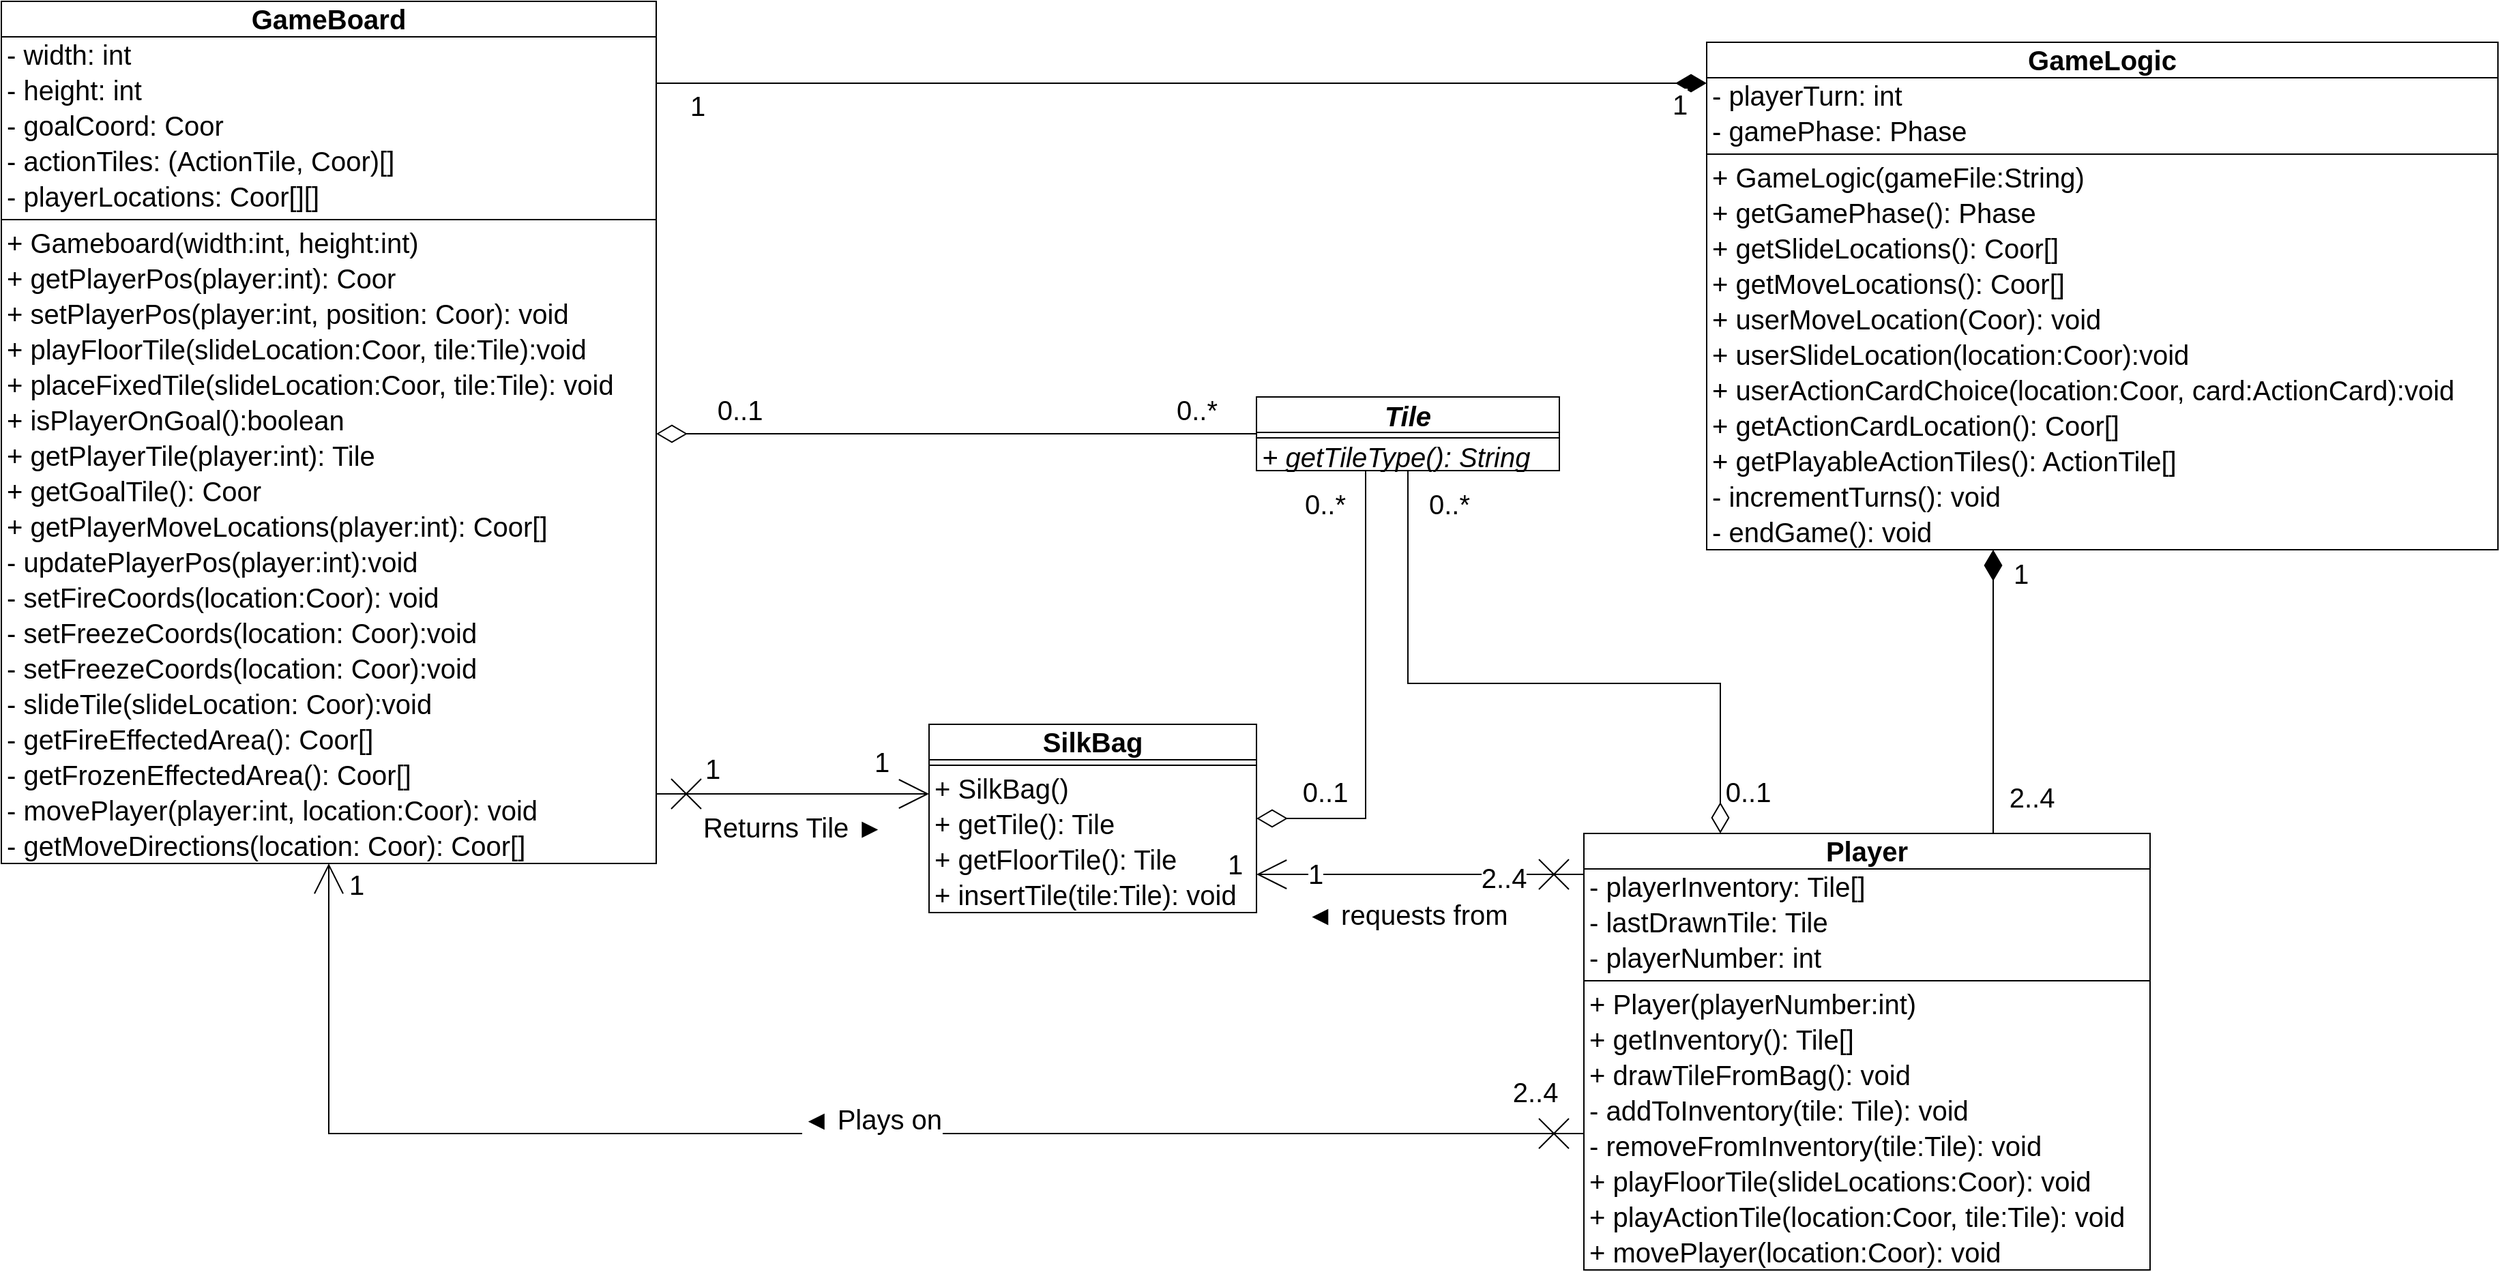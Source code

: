 <mxfile version="13.8.6" type="github">
  <diagram id="hc9EMMiAokFVV4D4Sd0b" name="Page-1">
    <mxGraphModel dx="868" dy="479" grid="1" gridSize="10" guides="1" tooltips="1" connect="1" arrows="1" fold="1" page="1" pageScale="1" pageWidth="827" pageHeight="1169" math="0" shadow="0">
      <root>
        <mxCell id="0" />
        <mxCell id="1" parent="0" />
        <mxCell id="r6h-WWT1z0xAQhpsZW0J-263" style="edgeStyle=elbowEdgeStyle;rounded=0;orthogonalLoop=1;jettySize=auto;html=1;startSize=20;endSize=20;elbow=vertical;endArrow=none;endFill=0;startArrow=diamondThin;startFill=1;fontSize=20;spacing=0;spacingBottom=0;spacingTop=-3;verticalAlign=middle;" parent="1" source="r6h-WWT1z0xAQhpsZW0J-2" target="r6h-WWT1z0xAQhpsZW0J-160" edge="1">
          <mxGeometry relative="1" as="geometry">
            <Array as="points">
              <mxPoint x="1410" y="90" />
            </Array>
          </mxGeometry>
        </mxCell>
        <mxCell id="r6h-WWT1z0xAQhpsZW0J-264" value="1" style="edgeLabel;html=1;align=center;verticalAlign=middle;resizable=0;points=[];fontSize=20;spacing=0;spacingBottom=0;spacingTop=-3;" parent="r6h-WWT1z0xAQhpsZW0J-263" vertex="1" connectable="0">
          <mxGeometry x="-0.637" y="-1" relative="1" as="geometry">
            <mxPoint x="120" y="17.67" as="offset" />
          </mxGeometry>
        </mxCell>
        <mxCell id="r6h-WWT1z0xAQhpsZW0J-265" value="1" style="edgeLabel;html=1;align=center;verticalAlign=middle;resizable=0;points=[];fontSize=20;spacing=0;spacingBottom=0;spacingTop=-3;" parent="r6h-WWT1z0xAQhpsZW0J-263" vertex="1" connectable="0">
          <mxGeometry x="0.689" y="2" relative="1" as="geometry">
            <mxPoint x="-90" y="15.5" as="offset" />
          </mxGeometry>
        </mxCell>
        <mxCell id="r6h-WWT1z0xAQhpsZW0J-374" style="edgeStyle=elbowEdgeStyle;rounded=0;orthogonalLoop=1;jettySize=auto;html=1;startArrow=diamondThin;startFill=1;startSize=20;endArrow=none;endFill=0;endSize=20;strokeWidth=1;fontSize=20;spacing=0;spacingBottom=0;spacingTop=-3;verticalAlign=middle;" parent="1" source="r6h-WWT1z0xAQhpsZW0J-2" target="r6h-WWT1z0xAQhpsZW0J-246" edge="1">
          <mxGeometry relative="1" as="geometry">
            <Array as="points">
              <mxPoint x="2040" y="580" />
            </Array>
          </mxGeometry>
        </mxCell>
        <mxCell id="r6h-WWT1z0xAQhpsZW0J-375" value="2..4" style="edgeLabel;html=1;align=center;verticalAlign=middle;resizable=0;points=[];fontSize=20;spacing=0;spacingBottom=0;spacingTop=-3;" parent="r6h-WWT1z0xAQhpsZW0J-374" vertex="1" connectable="0">
          <mxGeometry x="0.779" y="1" relative="1" as="geometry">
            <mxPoint x="29" y="41.33" as="offset" />
          </mxGeometry>
        </mxCell>
        <mxCell id="r6h-WWT1z0xAQhpsZW0J-376" value="1" style="edgeLabel;html=1;align=center;verticalAlign=middle;resizable=0;points=[];fontSize=20;spacing=0;spacingBottom=0;spacingTop=-3;" parent="r6h-WWT1z0xAQhpsZW0J-374" vertex="1" connectable="0">
          <mxGeometry x="-0.912" y="3" relative="1" as="geometry">
            <mxPoint x="17" y="9.43" as="offset" />
          </mxGeometry>
        </mxCell>
        <mxCell id="r6h-WWT1z0xAQhpsZW0J-383" value="2..4" style="edgeLabel;html=1;align=center;verticalAlign=middle;resizable=0;points=[];fontSize=20;" parent="r6h-WWT1z0xAQhpsZW0J-374" vertex="1" connectable="0">
          <mxGeometry x="0.742" y="3" relative="1" as="geometry">
            <mxPoint x="25" as="offset" />
          </mxGeometry>
        </mxCell>
        <mxCell id="r6h-WWT1z0xAQhpsZW0J-2" value="GameLogic" style="swimlane;fontStyle=1;align=center;verticalAlign=middle;childLayout=stackLayout;horizontal=1;startSize=26;horizontalStack=0;resizeParent=1;resizeParentMax=0;resizeLast=0;collapsible=1;marginBottom=0;fontSize=20;spacing=0;spacingBottom=0;spacingTop=-3;" parent="1" vertex="1">
          <mxGeometry x="1830" y="60" width="580" height="372" as="geometry" />
        </mxCell>
        <mxCell id="r6h-WWT1z0xAQhpsZW0J-8" value="- playerTurn: int" style="text;strokeColor=none;fillColor=none;align=left;verticalAlign=middle;spacingLeft=4;spacingRight=4;overflow=hidden;rotatable=0;points=[[0,0.5],[1,0.5]];portConstraint=eastwest;fontSize=20;spacing=0;spacingBottom=0;spacingTop=-3;" parent="r6h-WWT1z0xAQhpsZW0J-2" vertex="1">
          <mxGeometry y="26" width="580" height="26" as="geometry" />
        </mxCell>
        <mxCell id="r6h-WWT1z0xAQhpsZW0J-304" value="- gamePhase: Phase " style="text;strokeColor=none;fillColor=none;align=left;verticalAlign=middle;spacingLeft=4;spacingRight=4;overflow=hidden;rotatable=0;points=[[0,0.5],[1,0.5]];portConstraint=eastwest;fontSize=20;spacing=0;spacingBottom=0;spacingTop=-3;" parent="r6h-WWT1z0xAQhpsZW0J-2" vertex="1">
          <mxGeometry y="52" width="580" height="26" as="geometry" />
        </mxCell>
        <mxCell id="r6h-WWT1z0xAQhpsZW0J-3" value="" style="line;strokeWidth=1;fillColor=none;align=left;verticalAlign=middle;spacingTop=-3;spacingLeft=3;spacingRight=3;rotatable=0;labelPosition=right;points=[];portConstraint=eastwest;fontSize=20;spacing=0;spacingBottom=0;" parent="r6h-WWT1z0xAQhpsZW0J-2" vertex="1">
          <mxGeometry y="78" width="580" height="8" as="geometry" />
        </mxCell>
        <mxCell id="r6h-WWT1z0xAQhpsZW0J-4" value="+ GameLogic(gameFile:String)" style="text;strokeColor=none;fillColor=none;align=left;verticalAlign=middle;spacingLeft=4;spacingRight=4;overflow=hidden;rotatable=0;points=[[0,0.5],[1,0.5]];portConstraint=eastwest;fontSize=20;spacing=0;spacingBottom=0;spacingTop=-3;" parent="r6h-WWT1z0xAQhpsZW0J-2" vertex="1">
          <mxGeometry y="86" width="580" height="26" as="geometry" />
        </mxCell>
        <mxCell id="r6h-WWT1z0xAQhpsZW0J-12" value="+ getGamePhase(): Phase" style="text;strokeColor=none;fillColor=none;align=left;verticalAlign=middle;spacingLeft=4;spacingRight=4;overflow=hidden;rotatable=0;points=[[0,0.5],[1,0.5]];portConstraint=eastwest;fontSize=20;spacing=0;spacingBottom=0;spacingTop=-3;" parent="r6h-WWT1z0xAQhpsZW0J-2" vertex="1">
          <mxGeometry y="112" width="580" height="26" as="geometry" />
        </mxCell>
        <mxCell id="r6h-WWT1z0xAQhpsZW0J-313" value="+ getSlideLocations(): Coor[]" style="text;strokeColor=none;fillColor=none;align=left;verticalAlign=middle;spacingLeft=4;spacingRight=4;overflow=hidden;rotatable=0;points=[[0,0.5],[1,0.5]];portConstraint=eastwest;fontSize=20;spacing=0;spacingBottom=0;spacingTop=-3;" parent="r6h-WWT1z0xAQhpsZW0J-2" vertex="1">
          <mxGeometry y="138" width="580" height="26" as="geometry" />
        </mxCell>
        <mxCell id="r6h-WWT1z0xAQhpsZW0J-312" value="+ getMoveLocations(): Coor[]" style="text;strokeColor=none;fillColor=none;align=left;verticalAlign=middle;spacingLeft=4;spacingRight=4;overflow=hidden;rotatable=0;points=[[0,0.5],[1,0.5]];portConstraint=eastwest;fontSize=20;spacing=0;spacingBottom=0;spacingTop=-3;" parent="r6h-WWT1z0xAQhpsZW0J-2" vertex="1">
          <mxGeometry y="164" width="580" height="26" as="geometry" />
        </mxCell>
        <mxCell id="r6h-WWT1z0xAQhpsZW0J-315" value="+ userMoveLocation(Coor): void" style="text;strokeColor=none;fillColor=none;align=left;verticalAlign=middle;spacingLeft=4;spacingRight=4;overflow=hidden;rotatable=0;points=[[0,0.5],[1,0.5]];portConstraint=eastwest;fontSize=20;spacing=0;spacingBottom=0;spacingTop=-3;" parent="r6h-WWT1z0xAQhpsZW0J-2" vertex="1">
          <mxGeometry y="190" width="580" height="26" as="geometry" />
        </mxCell>
        <mxCell id="uKZlA5nsA1Sk63bsIkFM-3" value="+ userSlideLocation(location:Coor):void" style="text;strokeColor=none;fillColor=none;align=left;verticalAlign=middle;spacingLeft=4;spacingRight=4;overflow=hidden;rotatable=0;points=[[0,0.5],[1,0.5]];portConstraint=eastwest;fontSize=20;spacing=0;spacingBottom=0;spacingTop=-3;" vertex="1" parent="r6h-WWT1z0xAQhpsZW0J-2">
          <mxGeometry y="216" width="580" height="26" as="geometry" />
        </mxCell>
        <mxCell id="uKZlA5nsA1Sk63bsIkFM-4" value="+ userActionCardChoice(location:Coor, card:ActionCard):void" style="text;strokeColor=none;fillColor=none;align=left;verticalAlign=middle;spacingLeft=4;spacingRight=4;overflow=hidden;rotatable=0;points=[[0,0.5],[1,0.5]];portConstraint=eastwest;fontSize=20;spacing=0;spacingBottom=0;spacingTop=-3;" vertex="1" parent="r6h-WWT1z0xAQhpsZW0J-2">
          <mxGeometry y="242" width="580" height="26" as="geometry" />
        </mxCell>
        <mxCell id="r6h-WWT1z0xAQhpsZW0J-314" value="+ getActionCardLocation(): Coor[]" style="text;strokeColor=none;fillColor=none;align=left;verticalAlign=middle;spacingLeft=4;spacingRight=4;overflow=hidden;rotatable=0;points=[[0,0.5],[1,0.5]];portConstraint=eastwest;fontSize=20;spacing=0;spacingBottom=0;spacingTop=-3;" parent="r6h-WWT1z0xAQhpsZW0J-2" vertex="1">
          <mxGeometry y="268" width="580" height="26" as="geometry" />
        </mxCell>
        <mxCell id="r6h-WWT1z0xAQhpsZW0J-10" value="+ getPlayableActionTiles(): ActionTile[]" style="text;strokeColor=none;fillColor=none;align=left;verticalAlign=middle;spacingLeft=4;spacingRight=4;overflow=hidden;rotatable=0;points=[[0,0.5],[1,0.5]];portConstraint=eastwest;fontSize=20;spacing=0;spacingBottom=0;spacingTop=-3;" parent="r6h-WWT1z0xAQhpsZW0J-2" vertex="1">
          <mxGeometry y="294" width="580" height="26" as="geometry" />
        </mxCell>
        <mxCell id="r6h-WWT1z0xAQhpsZW0J-5" value="- incrementTurns(): void" style="text;strokeColor=none;fillColor=none;align=left;verticalAlign=middle;spacingLeft=4;spacingRight=4;overflow=hidden;rotatable=0;points=[[0,0.5],[1,0.5]];portConstraint=eastwest;fontSize=20;spacing=0;spacingBottom=0;spacingTop=-3;" parent="r6h-WWT1z0xAQhpsZW0J-2" vertex="1">
          <mxGeometry y="320" width="580" height="26" as="geometry" />
        </mxCell>
        <mxCell id="r6h-WWT1z0xAQhpsZW0J-13" value="- endGame(): void" style="text;strokeColor=none;fillColor=none;align=left;verticalAlign=middle;spacingLeft=4;spacingRight=4;overflow=hidden;rotatable=0;points=[[0,0.5],[1,0.5]];portConstraint=eastwest;fontSize=20;spacing=0;spacingBottom=0;spacingTop=-3;" parent="r6h-WWT1z0xAQhpsZW0J-2" vertex="1">
          <mxGeometry y="346" width="580" height="26" as="geometry" />
        </mxCell>
        <mxCell id="r6h-WWT1z0xAQhpsZW0J-320" style="edgeStyle=elbowEdgeStyle;rounded=0;orthogonalLoop=1;jettySize=auto;html=1;startArrow=diamondThin;startFill=0;startSize=20;endArrow=none;endFill=0;endSize=20;fontSize=20;spacing=0;spacingBottom=0;spacingTop=-3;verticalAlign=middle;" parent="1" source="r6h-WWT1z0xAQhpsZW0J-14" target="r6h-WWT1z0xAQhpsZW0J-26" edge="1">
          <mxGeometry relative="1" as="geometry">
            <Array as="points">
              <mxPoint x="1580" y="400" />
            </Array>
          </mxGeometry>
        </mxCell>
        <mxCell id="r6h-WWT1z0xAQhpsZW0J-362" value="0..*" style="edgeLabel;html=1;align=center;verticalAlign=middle;resizable=0;points=[];fontSize=20;spacing=0;spacingBottom=0;spacingTop=-3;" parent="r6h-WWT1z0xAQhpsZW0J-320" vertex="1" connectable="0">
          <mxGeometry x="0.752" y="-3" relative="1" as="geometry">
            <mxPoint x="-33" y="-16.14" as="offset" />
          </mxGeometry>
        </mxCell>
        <mxCell id="r6h-WWT1z0xAQhpsZW0J-363" value="0..1" style="edgeLabel;html=1;align=center;verticalAlign=middle;resizable=0;points=[];fontSize=20;spacing=0;spacingBottom=0;spacingTop=-3;" parent="r6h-WWT1z0xAQhpsZW0J-320" vertex="1" connectable="0">
          <mxGeometry x="-0.771" y="3" relative="1" as="geometry">
            <mxPoint x="11.43" y="-16.0" as="offset" />
          </mxGeometry>
        </mxCell>
        <mxCell id="r6h-WWT1z0xAQhpsZW0J-14" value="SilkBag" style="swimlane;fontStyle=1;align=center;verticalAlign=middle;childLayout=stackLayout;horizontal=1;startSize=26;horizontalStack=0;resizeParent=1;resizeParentMax=0;resizeLast=0;collapsible=1;marginBottom=0;fontSize=20;spacing=0;spacingBottom=0;spacingTop=-3;" parent="1" vertex="1">
          <mxGeometry x="1260" y="560" width="240" height="138" as="geometry" />
        </mxCell>
        <mxCell id="r6h-WWT1z0xAQhpsZW0J-18" value="" style="line;strokeWidth=1;fillColor=none;align=left;verticalAlign=middle;spacingTop=-3;spacingLeft=3;spacingRight=3;rotatable=0;labelPosition=right;points=[];portConstraint=eastwest;fontSize=20;spacing=0;spacingBottom=0;" parent="r6h-WWT1z0xAQhpsZW0J-14" vertex="1">
          <mxGeometry y="26" width="240" height="8" as="geometry" />
        </mxCell>
        <mxCell id="r6h-WWT1z0xAQhpsZW0J-19" value="+ SilkBag()" style="text;strokeColor=none;fillColor=none;align=left;verticalAlign=middle;spacingLeft=4;spacingRight=4;overflow=hidden;rotatable=0;points=[[0,0.5],[1,0.5]];portConstraint=eastwest;fontSize=20;spacing=0;spacingBottom=0;spacingTop=-3;" parent="r6h-WWT1z0xAQhpsZW0J-14" vertex="1">
          <mxGeometry y="34" width="240" height="26" as="geometry" />
        </mxCell>
        <mxCell id="r6h-WWT1z0xAQhpsZW0J-21" value="+ getTile(): Tile" style="text;strokeColor=none;fillColor=none;align=left;verticalAlign=middle;spacingLeft=4;spacingRight=4;overflow=hidden;rotatable=0;points=[[0,0.5],[1,0.5]];portConstraint=eastwest;fontSize=20;spacing=0;spacingBottom=0;spacingTop=-3;" parent="r6h-WWT1z0xAQhpsZW0J-14" vertex="1">
          <mxGeometry y="60" width="240" height="26" as="geometry" />
        </mxCell>
        <mxCell id="r6h-WWT1z0xAQhpsZW0J-317" value="+ getFloorTile(): Tile" style="text;strokeColor=none;fillColor=none;align=left;verticalAlign=middle;spacingLeft=4;spacingRight=4;overflow=hidden;rotatable=0;points=[[0,0.5],[1,0.5]];portConstraint=eastwest;fontSize=20;spacing=0;spacingBottom=0;spacingTop=-3;" parent="r6h-WWT1z0xAQhpsZW0J-14" vertex="1">
          <mxGeometry y="86" width="240" height="26" as="geometry" />
        </mxCell>
        <mxCell id="r6h-WWT1z0xAQhpsZW0J-319" value="+ insertTile(tile:Tile): void" style="text;strokeColor=none;fillColor=none;align=left;verticalAlign=middle;spacingLeft=4;spacingRight=4;overflow=hidden;rotatable=0;points=[[0,0.5],[1,0.5]];portConstraint=eastwest;fontSize=20;spacing=0;spacingBottom=0;spacingTop=-3;" parent="r6h-WWT1z0xAQhpsZW0J-14" vertex="1">
          <mxGeometry y="112" width="240" height="26" as="geometry" />
        </mxCell>
        <mxCell id="r6h-WWT1z0xAQhpsZW0J-283" style="edgeStyle=elbowEdgeStyle;rounded=0;orthogonalLoop=1;jettySize=auto;html=1;startArrow=cross;startFill=0;startSize=20;endArrow=open;endFill=0;endSize=20;elbow=vertical;fontSize=20;spacing=0;spacingBottom=0;spacingTop=-3;verticalAlign=middle;" parent="1" source="r6h-WWT1z0xAQhpsZW0J-160" target="r6h-WWT1z0xAQhpsZW0J-14" edge="1">
          <mxGeometry relative="1" as="geometry" />
        </mxCell>
        <mxCell id="r6h-WWT1z0xAQhpsZW0J-285" value="1" style="edgeLabel;html=1;align=center;verticalAlign=middle;resizable=0;points=[];fontSize=20;spacing=0;spacingBottom=0;spacingTop=-3;" parent="r6h-WWT1z0xAQhpsZW0J-283" vertex="1" connectable="0">
          <mxGeometry x="0.894" relative="1" as="geometry">
            <mxPoint x="-24.71" y="-22.65" as="offset" />
          </mxGeometry>
        </mxCell>
        <mxCell id="r6h-WWT1z0xAQhpsZW0J-286" value="Returns Tile ►" style="edgeLabel;html=1;align=center;verticalAlign=middle;resizable=0;points=[];fontSize=20;spacing=0;spacingBottom=0;spacingTop=-3;" parent="r6h-WWT1z0xAQhpsZW0J-283" vertex="1" connectable="0">
          <mxGeometry x="-0.269" y="3" relative="1" as="geometry">
            <mxPoint x="27.14" y="28.43" as="offset" />
          </mxGeometry>
        </mxCell>
        <mxCell id="r6h-WWT1z0xAQhpsZW0J-368" value="1" style="edgeLabel;html=1;align=center;verticalAlign=middle;resizable=0;points=[];fontSize=20;spacing=0;spacingBottom=0;spacingTop=-3;" parent="r6h-WWT1z0xAQhpsZW0J-283" vertex="1" connectable="0">
          <mxGeometry x="-0.731" y="7" relative="1" as="geometry">
            <mxPoint x="13.33" y="-10.67" as="offset" />
          </mxGeometry>
        </mxCell>
        <mxCell id="r6h-WWT1z0xAQhpsZW0J-160" value="GameBoard" style="swimlane;fontStyle=1;align=center;verticalAlign=middle;childLayout=stackLayout;horizontal=1;startSize=26;horizontalStack=0;resizeParent=1;resizeParentMax=0;resizeLast=0;collapsible=1;marginBottom=0;fontSize=20;spacing=0;spacingBottom=0;spacingTop=-3;" parent="1" vertex="1">
          <mxGeometry x="580" y="30" width="480" height="632" as="geometry" />
        </mxCell>
        <mxCell id="r6h-WWT1z0xAQhpsZW0J-161" value="- width: int" style="text;strokeColor=none;fillColor=none;align=left;verticalAlign=middle;spacingLeft=4;spacingRight=4;overflow=hidden;rotatable=0;points=[[0,0.5],[1,0.5]];portConstraint=eastwest;fontSize=20;spacing=0;spacingBottom=0;spacingTop=-3;" parent="r6h-WWT1z0xAQhpsZW0J-160" vertex="1">
          <mxGeometry y="26" width="480" height="26" as="geometry" />
        </mxCell>
        <mxCell id="r6h-WWT1z0xAQhpsZW0J-287" value="- height: int" style="text;strokeColor=none;fillColor=none;align=left;verticalAlign=middle;spacingLeft=4;spacingRight=4;overflow=hidden;rotatable=0;points=[[0,0.5],[1,0.5]];portConstraint=eastwest;fontSize=20;spacing=0;spacingBottom=0;spacingTop=-3;" parent="r6h-WWT1z0xAQhpsZW0J-160" vertex="1">
          <mxGeometry y="52" width="480" height="26" as="geometry" />
        </mxCell>
        <mxCell id="r6h-WWT1z0xAQhpsZW0J-163" value="- goalCoord: Coor" style="text;strokeColor=none;fillColor=none;align=left;verticalAlign=middle;spacingLeft=4;spacingRight=4;overflow=hidden;rotatable=0;points=[[0,0.5],[1,0.5]];portConstraint=eastwest;fontSize=20;spacing=0;spacingBottom=0;spacingTop=-3;" parent="r6h-WWT1z0xAQhpsZW0J-160" vertex="1">
          <mxGeometry y="78" width="480" height="26" as="geometry" />
        </mxCell>
        <mxCell id="r6h-WWT1z0xAQhpsZW0J-173" value="- actionTiles: (ActionTile, Coor)[]" style="text;strokeColor=none;fillColor=none;align=left;verticalAlign=middle;spacingLeft=4;spacingRight=4;overflow=hidden;rotatable=0;points=[[0,0.5],[1,0.5]];portConstraint=eastwest;fontSize=20;spacing=0;spacingBottom=0;spacingTop=-3;" parent="r6h-WWT1z0xAQhpsZW0J-160" vertex="1">
          <mxGeometry y="104" width="480" height="26" as="geometry" />
        </mxCell>
        <mxCell id="r6h-WWT1z0xAQhpsZW0J-299" value="- playerLocations: Coor[][]" style="text;strokeColor=none;fillColor=none;align=left;verticalAlign=middle;spacingLeft=4;spacingRight=4;overflow=hidden;rotatable=0;points=[[0,0.5],[1,0.5]];portConstraint=eastwest;fontSize=20;spacing=0;spacingBottom=0;spacingTop=-3;" parent="r6h-WWT1z0xAQhpsZW0J-160" vertex="1">
          <mxGeometry y="130" width="480" height="26" as="geometry" />
        </mxCell>
        <mxCell id="r6h-WWT1z0xAQhpsZW0J-164" value="" style="line;strokeWidth=1;fillColor=none;align=left;verticalAlign=middle;spacingTop=-3;spacingLeft=3;spacingRight=3;rotatable=0;labelPosition=right;points=[];portConstraint=eastwest;fontSize=20;spacing=0;spacingBottom=0;" parent="r6h-WWT1z0xAQhpsZW0J-160" vertex="1">
          <mxGeometry y="156" width="480" height="8" as="geometry" />
        </mxCell>
        <mxCell id="r6h-WWT1z0xAQhpsZW0J-165" value="+ Gameboard(width:int, height:int)" style="text;strokeColor=none;fillColor=none;align=left;verticalAlign=middle;spacingLeft=4;spacingRight=4;overflow=hidden;rotatable=0;points=[[0,0.5],[1,0.5]];portConstraint=eastwest;fontSize=20;spacing=0;spacingBottom=0;spacingTop=-3;" parent="r6h-WWT1z0xAQhpsZW0J-160" vertex="1">
          <mxGeometry y="164" width="480" height="26" as="geometry" />
        </mxCell>
        <mxCell id="r6h-WWT1z0xAQhpsZW0J-166" value="+ getPlayerPos(player:int): Coor " style="text;strokeColor=none;fillColor=none;align=left;verticalAlign=middle;spacingLeft=4;spacingRight=4;overflow=hidden;rotatable=0;points=[[0,0.5],[1,0.5]];portConstraint=eastwest;fontSize=20;spacing=0;spacingBottom=0;spacingTop=-3;" parent="r6h-WWT1z0xAQhpsZW0J-160" vertex="1">
          <mxGeometry y="190" width="480" height="26" as="geometry" />
        </mxCell>
        <mxCell id="r6h-WWT1z0xAQhpsZW0J-168" value="+ setPlayerPos(player:int, position: Coor): void" style="text;strokeColor=none;fillColor=none;align=left;verticalAlign=middle;spacingLeft=4;spacingRight=4;overflow=hidden;rotatable=0;points=[[0,0.5],[1,0.5]];portConstraint=eastwest;fontSize=20;spacing=0;spacingBottom=0;spacingTop=-3;" parent="r6h-WWT1z0xAQhpsZW0J-160" vertex="1">
          <mxGeometry y="216" width="480" height="26" as="geometry" />
        </mxCell>
        <mxCell id="r6h-WWT1z0xAQhpsZW0J-184" value="+ playFloorTile(slideLocation:Coor, tile:Tile):void" style="text;strokeColor=none;fillColor=none;align=left;verticalAlign=middle;spacingLeft=4;spacingRight=4;overflow=hidden;rotatable=0;points=[[0,0.5],[1,0.5]];portConstraint=eastwest;fontSize=20;spacing=0;spacingBottom=0;spacingTop=-3;" parent="r6h-WWT1z0xAQhpsZW0J-160" vertex="1">
          <mxGeometry y="242" width="480" height="26" as="geometry" />
        </mxCell>
        <mxCell id="r6h-WWT1z0xAQhpsZW0J-298" value="+ placeFixedTile(slideLocation:Coor, tile:Tile): void" style="text;strokeColor=none;fillColor=none;align=left;verticalAlign=middle;spacingLeft=4;spacingRight=4;overflow=hidden;rotatable=0;points=[[0,0.5],[1,0.5]];portConstraint=eastwest;fontSize=20;spacing=0;spacingBottom=0;spacingTop=-3;" parent="r6h-WWT1z0xAQhpsZW0J-160" vertex="1">
          <mxGeometry y="268" width="480" height="26" as="geometry" />
        </mxCell>
        <mxCell id="r6h-WWT1z0xAQhpsZW0J-177" value="+ isPlayerOnGoal():boolean" style="text;strokeColor=none;fillColor=none;align=left;verticalAlign=middle;spacingLeft=4;spacingRight=4;overflow=hidden;rotatable=0;points=[[0,0.5],[1,0.5]];portConstraint=eastwest;fontSize=20;spacing=0;spacingBottom=0;spacingTop=-3;" parent="r6h-WWT1z0xAQhpsZW0J-160" vertex="1">
          <mxGeometry y="294" width="480" height="26" as="geometry" />
        </mxCell>
        <mxCell id="r6h-WWT1z0xAQhpsZW0J-179" value="+ getPlayerTile(player:int): Tile" style="text;strokeColor=none;fillColor=none;align=left;verticalAlign=middle;spacingLeft=4;spacingRight=4;overflow=hidden;rotatable=0;points=[[0,0.5],[1,0.5]];portConstraint=eastwest;fontSize=20;spacing=0;spacingBottom=0;spacingTop=-3;" parent="r6h-WWT1z0xAQhpsZW0J-160" vertex="1">
          <mxGeometry y="320" width="480" height="26" as="geometry" />
        </mxCell>
        <mxCell id="r6h-WWT1z0xAQhpsZW0J-176" value="+ getGoalTile(): Coor" style="text;strokeColor=none;fillColor=none;align=left;verticalAlign=middle;spacingLeft=4;spacingRight=4;overflow=hidden;rotatable=0;points=[[0,0.5],[1,0.5]];portConstraint=eastwest;fontSize=20;spacing=0;spacingBottom=0;spacingTop=-3;" parent="r6h-WWT1z0xAQhpsZW0J-160" vertex="1">
          <mxGeometry y="346" width="480" height="26" as="geometry" />
        </mxCell>
        <mxCell id="uKZlA5nsA1Sk63bsIkFM-2" value="+ getPlayerMoveLocations(player:int): Coor[]" style="text;strokeColor=none;fillColor=none;align=left;verticalAlign=middle;spacingLeft=4;spacingRight=4;overflow=hidden;rotatable=0;points=[[0,0.5],[1,0.5]];portConstraint=eastwest;fontSize=20;spacing=0;spacingBottom=0;spacingTop=-3;" vertex="1" parent="r6h-WWT1z0xAQhpsZW0J-160">
          <mxGeometry y="372" width="480" height="26" as="geometry" />
        </mxCell>
        <mxCell id="r6h-WWT1z0xAQhpsZW0J-167" value="- updatePlayerPos(player:int):void" style="text;strokeColor=none;fillColor=none;align=left;verticalAlign=middle;spacingLeft=4;spacingRight=4;overflow=hidden;rotatable=0;points=[[0,0.5],[1,0.5]];portConstraint=eastwest;fontSize=20;spacing=0;spacingBottom=0;spacingTop=-3;" parent="r6h-WWT1z0xAQhpsZW0J-160" vertex="1">
          <mxGeometry y="398" width="480" height="26" as="geometry" />
        </mxCell>
        <mxCell id="r6h-WWT1z0xAQhpsZW0J-169" value="- setFireCoords(location:Coor): void" style="text;strokeColor=none;fillColor=none;align=left;verticalAlign=middle;spacingLeft=4;spacingRight=4;overflow=hidden;rotatable=0;points=[[0,0.5],[1,0.5]];portConstraint=eastwest;fontSize=20;spacing=0;spacingBottom=0;spacingTop=-3;" parent="r6h-WWT1z0xAQhpsZW0J-160" vertex="1">
          <mxGeometry y="424" width="480" height="26" as="geometry" />
        </mxCell>
        <mxCell id="r6h-WWT1z0xAQhpsZW0J-371" value="- setFreezeCoords(location: Coor):void" style="text;strokeColor=none;fillColor=none;align=left;verticalAlign=middle;spacingLeft=4;spacingRight=4;overflow=hidden;rotatable=0;points=[[0,0.5],[1,0.5]];portConstraint=eastwest;fontSize=20;spacing=0;spacingBottom=0;spacingTop=-3;" parent="r6h-WWT1z0xAQhpsZW0J-160" vertex="1">
          <mxGeometry y="450" width="480" height="26" as="geometry" />
        </mxCell>
        <mxCell id="r6h-WWT1z0xAQhpsZW0J-170" value="- setFreezeCoords(location: Coor):void" style="text;strokeColor=none;fillColor=none;align=left;verticalAlign=middle;spacingLeft=4;spacingRight=4;overflow=hidden;rotatable=0;points=[[0,0.5],[1,0.5]];portConstraint=eastwest;fontSize=20;spacing=0;spacingBottom=0;spacingTop=-3;" parent="r6h-WWT1z0xAQhpsZW0J-160" vertex="1">
          <mxGeometry y="476" width="480" height="26" as="geometry" />
        </mxCell>
        <mxCell id="r6h-WWT1z0xAQhpsZW0J-182" value="- slideTile(slideLocation: Coor):void" style="text;strokeColor=none;fillColor=none;align=left;verticalAlign=middle;spacingLeft=4;spacingRight=4;overflow=hidden;rotatable=0;points=[[0,0.5],[1,0.5]];portConstraint=eastwest;fontSize=20;spacing=0;spacingBottom=0;spacingTop=-3;" parent="r6h-WWT1z0xAQhpsZW0J-160" vertex="1">
          <mxGeometry y="502" width="480" height="26" as="geometry" />
        </mxCell>
        <mxCell id="r6h-WWT1z0xAQhpsZW0J-171" value="- getFireEffectedArea(): Coor[]" style="text;strokeColor=none;fillColor=none;align=left;verticalAlign=middle;spacingLeft=4;spacingRight=4;overflow=hidden;rotatable=0;points=[[0,0.5],[1,0.5]];portConstraint=eastwest;fontSize=20;spacing=0;spacingBottom=0;spacingTop=-3;" parent="r6h-WWT1z0xAQhpsZW0J-160" vertex="1">
          <mxGeometry y="528" width="480" height="26" as="geometry" />
        </mxCell>
        <mxCell id="r6h-WWT1z0xAQhpsZW0J-288" value="- getFrozenEffectedArea(): Coor[]" style="text;strokeColor=none;fillColor=none;align=left;verticalAlign=middle;spacingLeft=4;spacingRight=4;overflow=hidden;rotatable=0;points=[[0,0.5],[1,0.5]];portConstraint=eastwest;fontSize=20;spacing=0;spacingBottom=0;spacingTop=-3;" parent="r6h-WWT1z0xAQhpsZW0J-160" vertex="1">
          <mxGeometry y="554" width="480" height="26" as="geometry" />
        </mxCell>
        <mxCell id="r6h-WWT1z0xAQhpsZW0J-185" value="- movePlayer(player:int, location:Coor): void" style="text;strokeColor=none;fillColor=none;align=left;verticalAlign=middle;spacingLeft=4;spacingRight=4;overflow=hidden;rotatable=0;points=[[0,0.5],[1,0.5]];portConstraint=eastwest;fontSize=20;spacing=0;spacingBottom=0;spacingTop=-3;" parent="r6h-WWT1z0xAQhpsZW0J-160" vertex="1">
          <mxGeometry y="580" width="480" height="26" as="geometry" />
        </mxCell>
        <mxCell id="uKZlA5nsA1Sk63bsIkFM-1" value="- getMoveDirections(location: Coor): Coor[]" style="text;strokeColor=none;fillColor=none;align=left;verticalAlign=middle;spacingLeft=4;spacingRight=4;overflow=hidden;rotatable=0;points=[[0,0.5],[1,0.5]];portConstraint=eastwest;fontSize=20;spacing=0;spacingBottom=0;spacingTop=-3;" vertex="1" parent="r6h-WWT1z0xAQhpsZW0J-160">
          <mxGeometry y="606" width="480" height="26" as="geometry" />
        </mxCell>
        <mxCell id="r6h-WWT1z0xAQhpsZW0J-321" style="edgeStyle=elbowEdgeStyle;rounded=0;orthogonalLoop=1;jettySize=auto;html=1;startArrow=cross;startFill=0;startSize=20;endArrow=open;endFill=0;endSize=20;elbow=vertical;fontSize=20;spacing=0;spacingBottom=0;spacingTop=-3;verticalAlign=middle;" parent="1" source="r6h-WWT1z0xAQhpsZW0J-246" target="r6h-WWT1z0xAQhpsZW0J-14" edge="1">
          <mxGeometry relative="1" as="geometry">
            <Array as="points">
              <mxPoint x="1600" y="670" />
              <mxPoint x="1580" y="670" />
              <mxPoint x="970" y="870" />
            </Array>
          </mxGeometry>
        </mxCell>
        <mxCell id="r6h-WWT1z0xAQhpsZW0J-322" value="◄ requests from " style="edgeLabel;html=1;align=center;verticalAlign=middle;resizable=0;points=[];fontSize=20;spacing=0;spacingBottom=0;spacingTop=-3;" parent="r6h-WWT1z0xAQhpsZW0J-321" vertex="1" connectable="0">
          <mxGeometry x="0.514" relative="1" as="geometry">
            <mxPoint x="51.43" y="30" as="offset" />
          </mxGeometry>
        </mxCell>
        <mxCell id="r6h-WWT1z0xAQhpsZW0J-323" value="1" style="edgeLabel;html=1;align=center;verticalAlign=middle;resizable=0;points=[];fontSize=20;spacing=0;spacingBottom=0;spacingTop=-3;" parent="r6h-WWT1z0xAQhpsZW0J-321" vertex="1" connectable="0">
          <mxGeometry x="0.888" relative="1" as="geometry">
            <mxPoint x="-30" y="-6.67" as="offset" />
          </mxGeometry>
        </mxCell>
        <mxCell id="r6h-WWT1z0xAQhpsZW0J-373" value="2..4" style="edgeLabel;html=1;align=center;verticalAlign=middle;resizable=0;points=[];fontSize=20;spacing=0;spacingBottom=0;spacingTop=-3;" parent="r6h-WWT1z0xAQhpsZW0J-321" vertex="1" connectable="0">
          <mxGeometry x="-0.732" y="3" relative="1" as="geometry">
            <mxPoint x="-27" as="offset" />
          </mxGeometry>
        </mxCell>
        <mxCell id="r6h-WWT1z0xAQhpsZW0J-384" value="1" style="edgeLabel;html=1;align=center;verticalAlign=middle;resizable=0;points=[];fontSize=20;" parent="r6h-WWT1z0xAQhpsZW0J-321" vertex="1" connectable="0">
          <mxGeometry x="0.645" y="-1" relative="1" as="geometry">
            <mxPoint as="offset" />
          </mxGeometry>
        </mxCell>
        <mxCell id="r6h-WWT1z0xAQhpsZW0J-324" style="edgeStyle=elbowEdgeStyle;rounded=0;orthogonalLoop=1;jettySize=auto;html=1;startArrow=cross;startFill=0;startSize=20;endArrow=open;endFill=0;endSize=20;elbow=vertical;fontSize=20;spacing=0;spacingBottom=0;spacingTop=-3;verticalAlign=middle;" parent="1" source="r6h-WWT1z0xAQhpsZW0J-246" target="r6h-WWT1z0xAQhpsZW0J-160" edge="1">
          <mxGeometry relative="1" as="geometry">
            <Array as="points">
              <mxPoint x="1380" y="860" />
              <mxPoint x="1440" y="780" />
              <mxPoint x="1220" y="760" />
            </Array>
          </mxGeometry>
        </mxCell>
        <mxCell id="r6h-WWT1z0xAQhpsZW0J-325" value="◄ Plays on" style="edgeLabel;html=1;align=center;verticalAlign=middle;resizable=0;points=[];fontSize=20;spacing=0;spacingBottom=0;spacingTop=-3;" parent="r6h-WWT1z0xAQhpsZW0J-324" vertex="1" connectable="0">
          <mxGeometry x="0.059" y="1" relative="1" as="geometry">
            <mxPoint x="70" y="-11" as="offset" />
          </mxGeometry>
        </mxCell>
        <mxCell id="r6h-WWT1z0xAQhpsZW0J-357" value="1" style="edgeLabel;html=1;align=center;verticalAlign=middle;resizable=0;points=[];fontSize=20;spacing=0;spacingBottom=0;spacingTop=-3;" parent="r6h-WWT1z0xAQhpsZW0J-324" vertex="1" connectable="0">
          <mxGeometry x="0.891" y="-2" relative="1" as="geometry">
            <mxPoint x="18" y="-44.29" as="offset" />
          </mxGeometry>
        </mxCell>
        <mxCell id="r6h-WWT1z0xAQhpsZW0J-358" value="2..4" style="edgeLabel;html=1;align=center;verticalAlign=middle;resizable=0;points=[];fontSize=20;spacing=0;spacingBottom=0;spacingTop=-3;" parent="r6h-WWT1z0xAQhpsZW0J-324" vertex="1" connectable="0">
          <mxGeometry x="-0.879" relative="1" as="geometry">
            <mxPoint x="31.43" y="-30" as="offset" />
          </mxGeometry>
        </mxCell>
        <mxCell id="r6h-WWT1z0xAQhpsZW0J-246" value="Player" style="swimlane;fontStyle=1;align=center;verticalAlign=middle;childLayout=stackLayout;horizontal=1;startSize=26;horizontalStack=0;resizeParent=1;resizeParentMax=0;resizeLast=0;collapsible=1;marginBottom=0;fontSize=20;spacing=0;spacingBottom=0;spacingTop=-3;" parent="1" vertex="1">
          <mxGeometry x="1740" y="640" width="415" height="320" as="geometry" />
        </mxCell>
        <mxCell id="r6h-WWT1z0xAQhpsZW0J-247" value="- playerInventory: Tile[]" style="text;strokeColor=none;fillColor=none;align=left;verticalAlign=middle;spacingLeft=4;spacingRight=4;overflow=hidden;rotatable=0;points=[[0,0.5],[1,0.5]];portConstraint=eastwest;fontSize=20;spacing=0;spacingBottom=0;spacingTop=-3;" parent="r6h-WWT1z0xAQhpsZW0J-246" vertex="1">
          <mxGeometry y="26" width="415" height="26" as="geometry" />
        </mxCell>
        <mxCell id="r6h-WWT1z0xAQhpsZW0J-302" value="- lastDrawnTile: Tile" style="text;strokeColor=none;fillColor=none;align=left;verticalAlign=middle;spacingLeft=4;spacingRight=4;overflow=hidden;rotatable=0;points=[[0,0.5],[1,0.5]];portConstraint=eastwest;fontSize=20;spacing=0;spacingBottom=0;spacingTop=-3;" parent="r6h-WWT1z0xAQhpsZW0J-246" vertex="1">
          <mxGeometry y="52" width="415" height="26" as="geometry" />
        </mxCell>
        <mxCell id="r6h-WWT1z0xAQhpsZW0J-303" value="- playerNumber: int" style="text;strokeColor=none;fillColor=none;align=left;verticalAlign=middle;spacingLeft=4;spacingRight=4;overflow=hidden;rotatable=0;points=[[0,0.5],[1,0.5]];portConstraint=eastwest;fontSize=20;spacing=0;spacingBottom=0;spacingTop=-3;" parent="r6h-WWT1z0xAQhpsZW0J-246" vertex="1">
          <mxGeometry y="78" width="415" height="26" as="geometry" />
        </mxCell>
        <mxCell id="r6h-WWT1z0xAQhpsZW0J-251" value="" style="line;strokeWidth=1;fillColor=none;align=left;verticalAlign=middle;spacingTop=-3;spacingLeft=3;spacingRight=3;rotatable=0;labelPosition=right;points=[];portConstraint=eastwest;fontSize=20;spacing=0;spacingBottom=0;" parent="r6h-WWT1z0xAQhpsZW0J-246" vertex="1">
          <mxGeometry y="104" width="415" height="8" as="geometry" />
        </mxCell>
        <mxCell id="r6h-WWT1z0xAQhpsZW0J-252" value="+ Player(playerNumber:int)" style="text;strokeColor=none;fillColor=none;align=left;verticalAlign=middle;spacingLeft=4;spacingRight=4;overflow=hidden;rotatable=0;points=[[0,0.5],[1,0.5]];portConstraint=eastwest;fontSize=20;spacing=0;spacingBottom=0;spacingTop=-3;" parent="r6h-WWT1z0xAQhpsZW0J-246" vertex="1">
          <mxGeometry y="112" width="415" height="26" as="geometry" />
        </mxCell>
        <mxCell id="r6h-WWT1z0xAQhpsZW0J-255" value="+ getInventory(): Tile[]" style="text;strokeColor=none;fillColor=none;align=left;verticalAlign=middle;spacingLeft=4;spacingRight=4;overflow=hidden;rotatable=0;points=[[0,0.5],[1,0.5]];portConstraint=eastwest;fontSize=20;spacing=0;spacingBottom=0;spacingTop=-3;" parent="r6h-WWT1z0xAQhpsZW0J-246" vertex="1">
          <mxGeometry y="138" width="415" height="26" as="geometry" />
        </mxCell>
        <mxCell id="r6h-WWT1z0xAQhpsZW0J-300" value="+ drawTileFromBag(): void" style="text;strokeColor=none;fillColor=none;align=left;verticalAlign=middle;spacingLeft=4;spacingRight=4;overflow=hidden;rotatable=0;points=[[0,0.5],[1,0.5]];portConstraint=eastwest;fontSize=20;spacing=0;spacingBottom=0;spacingTop=-3;" parent="r6h-WWT1z0xAQhpsZW0J-246" vertex="1">
          <mxGeometry y="164" width="415" height="26" as="geometry" />
        </mxCell>
        <mxCell id="r6h-WWT1z0xAQhpsZW0J-256" value="- addToInventory(tile: Tile): void" style="text;strokeColor=none;fillColor=none;align=left;verticalAlign=middle;spacingLeft=4;spacingRight=4;overflow=hidden;rotatable=0;points=[[0,0.5],[1,0.5]];portConstraint=eastwest;fontSize=20;spacing=0;spacingBottom=0;spacingTop=-3;" parent="r6h-WWT1z0xAQhpsZW0J-246" vertex="1">
          <mxGeometry y="190" width="415" height="26" as="geometry" />
        </mxCell>
        <mxCell id="r6h-WWT1z0xAQhpsZW0J-257" value="- removeFromInventory(tile:Tile): void" style="text;strokeColor=none;fillColor=none;align=left;verticalAlign=middle;spacingLeft=4;spacingRight=4;overflow=hidden;rotatable=0;points=[[0,0.5],[1,0.5]];portConstraint=eastwest;fontSize=20;spacing=0;spacingBottom=0;spacingTop=-3;" parent="r6h-WWT1z0xAQhpsZW0J-246" vertex="1">
          <mxGeometry y="216" width="415" height="26" as="geometry" />
        </mxCell>
        <mxCell id="r6h-WWT1z0xAQhpsZW0J-259" value="+ playFloorTile(slideLocations:Coor): void" style="text;strokeColor=none;fillColor=none;align=left;verticalAlign=middle;spacingLeft=4;spacingRight=4;overflow=hidden;rotatable=0;points=[[0,0.5],[1,0.5]];portConstraint=eastwest;fontSize=20;spacing=0;spacingBottom=0;spacingTop=-3;" parent="r6h-WWT1z0xAQhpsZW0J-246" vertex="1">
          <mxGeometry y="242" width="415" height="26" as="geometry" />
        </mxCell>
        <mxCell id="r6h-WWT1z0xAQhpsZW0J-260" value="+ playActionTile(location:Coor, tile:Tile): void" style="text;strokeColor=none;fillColor=none;align=left;verticalAlign=middle;spacingLeft=4;spacingRight=4;overflow=hidden;rotatable=0;points=[[0,0.5],[1,0.5]];portConstraint=eastwest;fontSize=20;spacing=0;spacingBottom=0;spacingTop=-3;" parent="r6h-WWT1z0xAQhpsZW0J-246" vertex="1">
          <mxGeometry y="268" width="415" height="26" as="geometry" />
        </mxCell>
        <mxCell id="r6h-WWT1z0xAQhpsZW0J-261" value="+ movePlayer(location:Coor): void" style="text;strokeColor=none;fillColor=none;align=left;verticalAlign=middle;spacingLeft=4;spacingRight=4;overflow=hidden;rotatable=0;points=[[0,0.5],[1,0.5]];portConstraint=eastwest;fontSize=20;spacing=0;spacingBottom=0;spacingTop=-3;" parent="r6h-WWT1z0xAQhpsZW0J-246" vertex="1">
          <mxGeometry y="294" width="415" height="26" as="geometry" />
        </mxCell>
        <mxCell id="r6h-WWT1z0xAQhpsZW0J-379" style="edgeStyle=elbowEdgeStyle;rounded=0;orthogonalLoop=1;jettySize=auto;elbow=vertical;html=1;startArrow=none;startFill=0;startSize=20;endArrow=diamondThin;endFill=0;endSize=20;strokeWidth=1;fontSize=20;spacing=0;spacingBottom=0;spacingTop=-3;verticalAlign=middle;" parent="1" source="r6h-WWT1z0xAQhpsZW0J-26" target="r6h-WWT1z0xAQhpsZW0J-246" edge="1">
          <mxGeometry relative="1" as="geometry">
            <Array as="points">
              <mxPoint x="1840" y="530" />
              <mxPoint x="1680" y="600" />
              <mxPoint x="1650" y="350" />
              <mxPoint x="1680" y="460" />
              <mxPoint x="1600" y="400" />
            </Array>
          </mxGeometry>
        </mxCell>
        <mxCell id="r6h-WWT1z0xAQhpsZW0J-381" value="0..*" style="edgeLabel;html=1;align=center;verticalAlign=middle;resizable=0;points=[];fontSize=20;" parent="r6h-WWT1z0xAQhpsZW0J-379" vertex="1" connectable="0">
          <mxGeometry x="-0.88" relative="1" as="geometry">
            <mxPoint x="30" y="-5.43" as="offset" />
          </mxGeometry>
        </mxCell>
        <mxCell id="r6h-WWT1z0xAQhpsZW0J-382" value="0..1" style="edgeLabel;html=1;align=center;verticalAlign=middle;resizable=0;points=[];fontSize=20;" parent="r6h-WWT1z0xAQhpsZW0J-379" vertex="1" connectable="0">
          <mxGeometry x="0.874" y="3" relative="1" as="geometry">
            <mxPoint x="17" as="offset" />
          </mxGeometry>
        </mxCell>
        <mxCell id="r6h-WWT1z0xAQhpsZW0J-26" value="Tile" style="swimlane;fontStyle=3;align=center;verticalAlign=middle;childLayout=stackLayout;horizontal=1;startSize=26;horizontalStack=0;resizeParent=1;resizeParentMax=0;resizeLast=0;collapsible=1;marginBottom=0;fontSize=20;spacing=0;spacingBottom=0;spacingTop=-1;perimeterSpacing=0;rounded=0;shadow=0;sketch=0;resizeWidth=1;resizeHeight=1;labelBorderColor=none;" parent="1" vertex="1">
          <mxGeometry x="1500" y="320" width="222" height="54" as="geometry" />
        </mxCell>
        <mxCell id="r6h-WWT1z0xAQhpsZW0J-29" value="" style="line;strokeWidth=1;fillColor=none;align=left;verticalAlign=middle;spacingTop=-3;spacingLeft=3;spacingRight=3;rotatable=0;labelPosition=right;points=[];portConstraint=eastwest;fontSize=20;spacing=0;spacingBottom=0;" parent="r6h-WWT1z0xAQhpsZW0J-26" vertex="1">
          <mxGeometry y="26" width="222" height="8" as="geometry" />
        </mxCell>
        <mxCell id="r6h-WWT1z0xAQhpsZW0J-378" value="+ getTileType(): String" style="text;strokeColor=none;fillColor=none;align=left;verticalAlign=middle;spacingLeft=4;spacingRight=4;overflow=hidden;rotatable=0;points=[[0,0.5],[1,0.5]];portConstraint=eastwest;fontStyle=2;spacingBottom=0;labelBorderColor=none;spacing=0;spacingTop=-3;fontSize=20;" parent="r6h-WWT1z0xAQhpsZW0J-26" vertex="1">
          <mxGeometry y="34" width="222" height="20" as="geometry" />
        </mxCell>
        <mxCell id="r6h-WWT1z0xAQhpsZW0J-342" style="edgeStyle=elbowEdgeStyle;orthogonalLoop=1;jettySize=auto;html=1;startArrow=diamondThin;startFill=0;startSize=20;endArrow=none;endFill=0;endSize=20;elbow=vertical;fontSize=20;spacing=0;spacingBottom=0;spacingTop=-3;verticalAlign=middle;rounded=0;" parent="1" source="r6h-WWT1z0xAQhpsZW0J-160" target="r6h-WWT1z0xAQhpsZW0J-26" edge="1">
          <mxGeometry relative="1" as="geometry">
            <mxPoint x="800" y="1080" as="targetPoint" />
          </mxGeometry>
        </mxCell>
        <mxCell id="r6h-WWT1z0xAQhpsZW0J-355" value="0..*" style="edgeLabel;html=1;align=center;verticalAlign=middle;resizable=0;points=[];fontSize=20;spacing=0;spacingBottom=0;spacingTop=-3;" parent="r6h-WWT1z0xAQhpsZW0J-342" vertex="1" connectable="0">
          <mxGeometry x="0.932" relative="1" as="geometry">
            <mxPoint x="-29.41" y="-16.76" as="offset" />
          </mxGeometry>
        </mxCell>
        <mxCell id="r6h-WWT1z0xAQhpsZW0J-356" value="0..1" style="edgeLabel;html=1;align=center;verticalAlign=middle;resizable=0;points=[];fontSize=20;spacing=0;spacingBottom=0;spacingTop=-3;" parent="r6h-WWT1z0xAQhpsZW0J-342" vertex="1" connectable="0">
          <mxGeometry x="-0.952" y="3" relative="1" as="geometry">
            <mxPoint x="50" y="-13.76" as="offset" />
          </mxGeometry>
        </mxCell>
      </root>
    </mxGraphModel>
  </diagram>
</mxfile>
